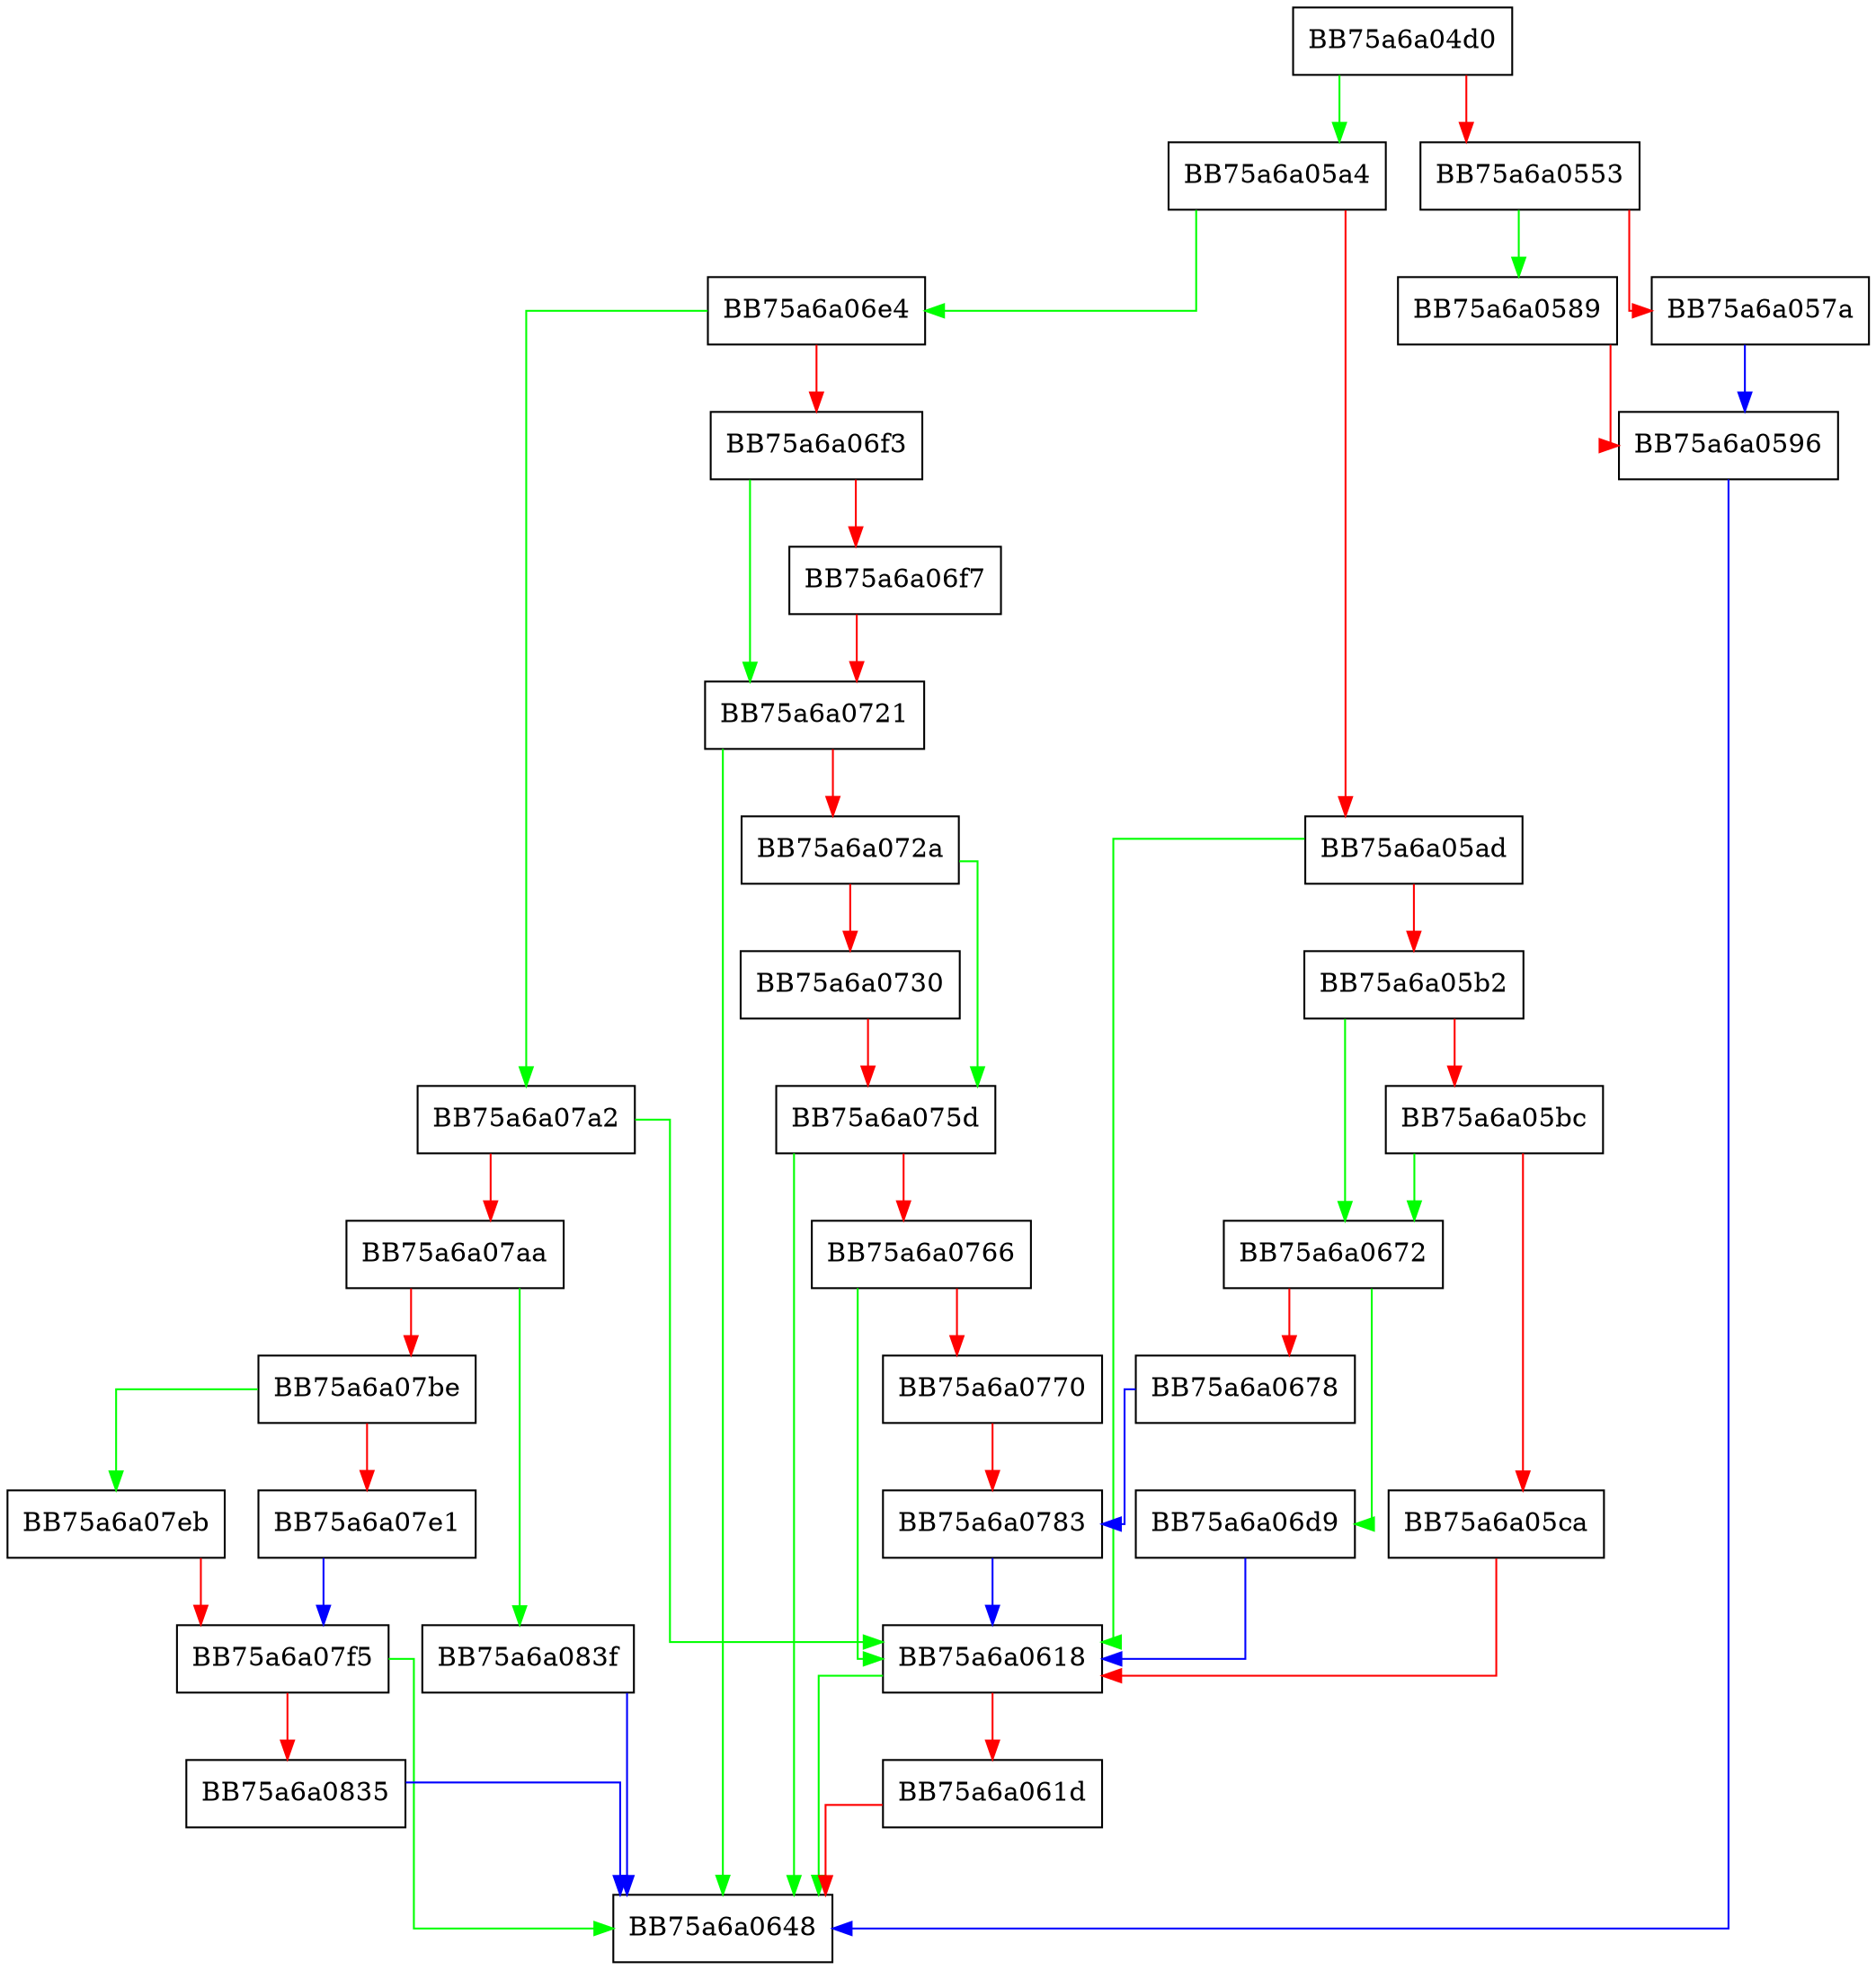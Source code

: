 digraph _start_monitoring_unsafe {
  node [shape="box"];
  graph [splines=ortho];
  BB75a6a04d0 -> BB75a6a05a4 [color="green"];
  BB75a6a04d0 -> BB75a6a0553 [color="red"];
  BB75a6a0553 -> BB75a6a0589 [color="green"];
  BB75a6a0553 -> BB75a6a057a [color="red"];
  BB75a6a057a -> BB75a6a0596 [color="blue"];
  BB75a6a0589 -> BB75a6a0596 [color="red"];
  BB75a6a0596 -> BB75a6a0648 [color="blue"];
  BB75a6a05a4 -> BB75a6a06e4 [color="green"];
  BB75a6a05a4 -> BB75a6a05ad [color="red"];
  BB75a6a05ad -> BB75a6a0618 [color="green"];
  BB75a6a05ad -> BB75a6a05b2 [color="red"];
  BB75a6a05b2 -> BB75a6a0672 [color="green"];
  BB75a6a05b2 -> BB75a6a05bc [color="red"];
  BB75a6a05bc -> BB75a6a0672 [color="green"];
  BB75a6a05bc -> BB75a6a05ca [color="red"];
  BB75a6a05ca -> BB75a6a0618 [color="red"];
  BB75a6a0618 -> BB75a6a0648 [color="green"];
  BB75a6a0618 -> BB75a6a061d [color="red"];
  BB75a6a061d -> BB75a6a0648 [color="red"];
  BB75a6a0672 -> BB75a6a06d9 [color="green"];
  BB75a6a0672 -> BB75a6a0678 [color="red"];
  BB75a6a0678 -> BB75a6a0783 [color="blue"];
  BB75a6a06d9 -> BB75a6a0618 [color="blue"];
  BB75a6a06e4 -> BB75a6a07a2 [color="green"];
  BB75a6a06e4 -> BB75a6a06f3 [color="red"];
  BB75a6a06f3 -> BB75a6a0721 [color="green"];
  BB75a6a06f3 -> BB75a6a06f7 [color="red"];
  BB75a6a06f7 -> BB75a6a0721 [color="red"];
  BB75a6a0721 -> BB75a6a0648 [color="green"];
  BB75a6a0721 -> BB75a6a072a [color="red"];
  BB75a6a072a -> BB75a6a075d [color="green"];
  BB75a6a072a -> BB75a6a0730 [color="red"];
  BB75a6a0730 -> BB75a6a075d [color="red"];
  BB75a6a075d -> BB75a6a0648 [color="green"];
  BB75a6a075d -> BB75a6a0766 [color="red"];
  BB75a6a0766 -> BB75a6a0618 [color="green"];
  BB75a6a0766 -> BB75a6a0770 [color="red"];
  BB75a6a0770 -> BB75a6a0783 [color="red"];
  BB75a6a0783 -> BB75a6a0618 [color="blue"];
  BB75a6a07a2 -> BB75a6a0618 [color="green"];
  BB75a6a07a2 -> BB75a6a07aa [color="red"];
  BB75a6a07aa -> BB75a6a083f [color="green"];
  BB75a6a07aa -> BB75a6a07be [color="red"];
  BB75a6a07be -> BB75a6a07eb [color="green"];
  BB75a6a07be -> BB75a6a07e1 [color="red"];
  BB75a6a07e1 -> BB75a6a07f5 [color="blue"];
  BB75a6a07eb -> BB75a6a07f5 [color="red"];
  BB75a6a07f5 -> BB75a6a0648 [color="green"];
  BB75a6a07f5 -> BB75a6a0835 [color="red"];
  BB75a6a0835 -> BB75a6a0648 [color="blue"];
  BB75a6a083f -> BB75a6a0648 [color="blue"];
}